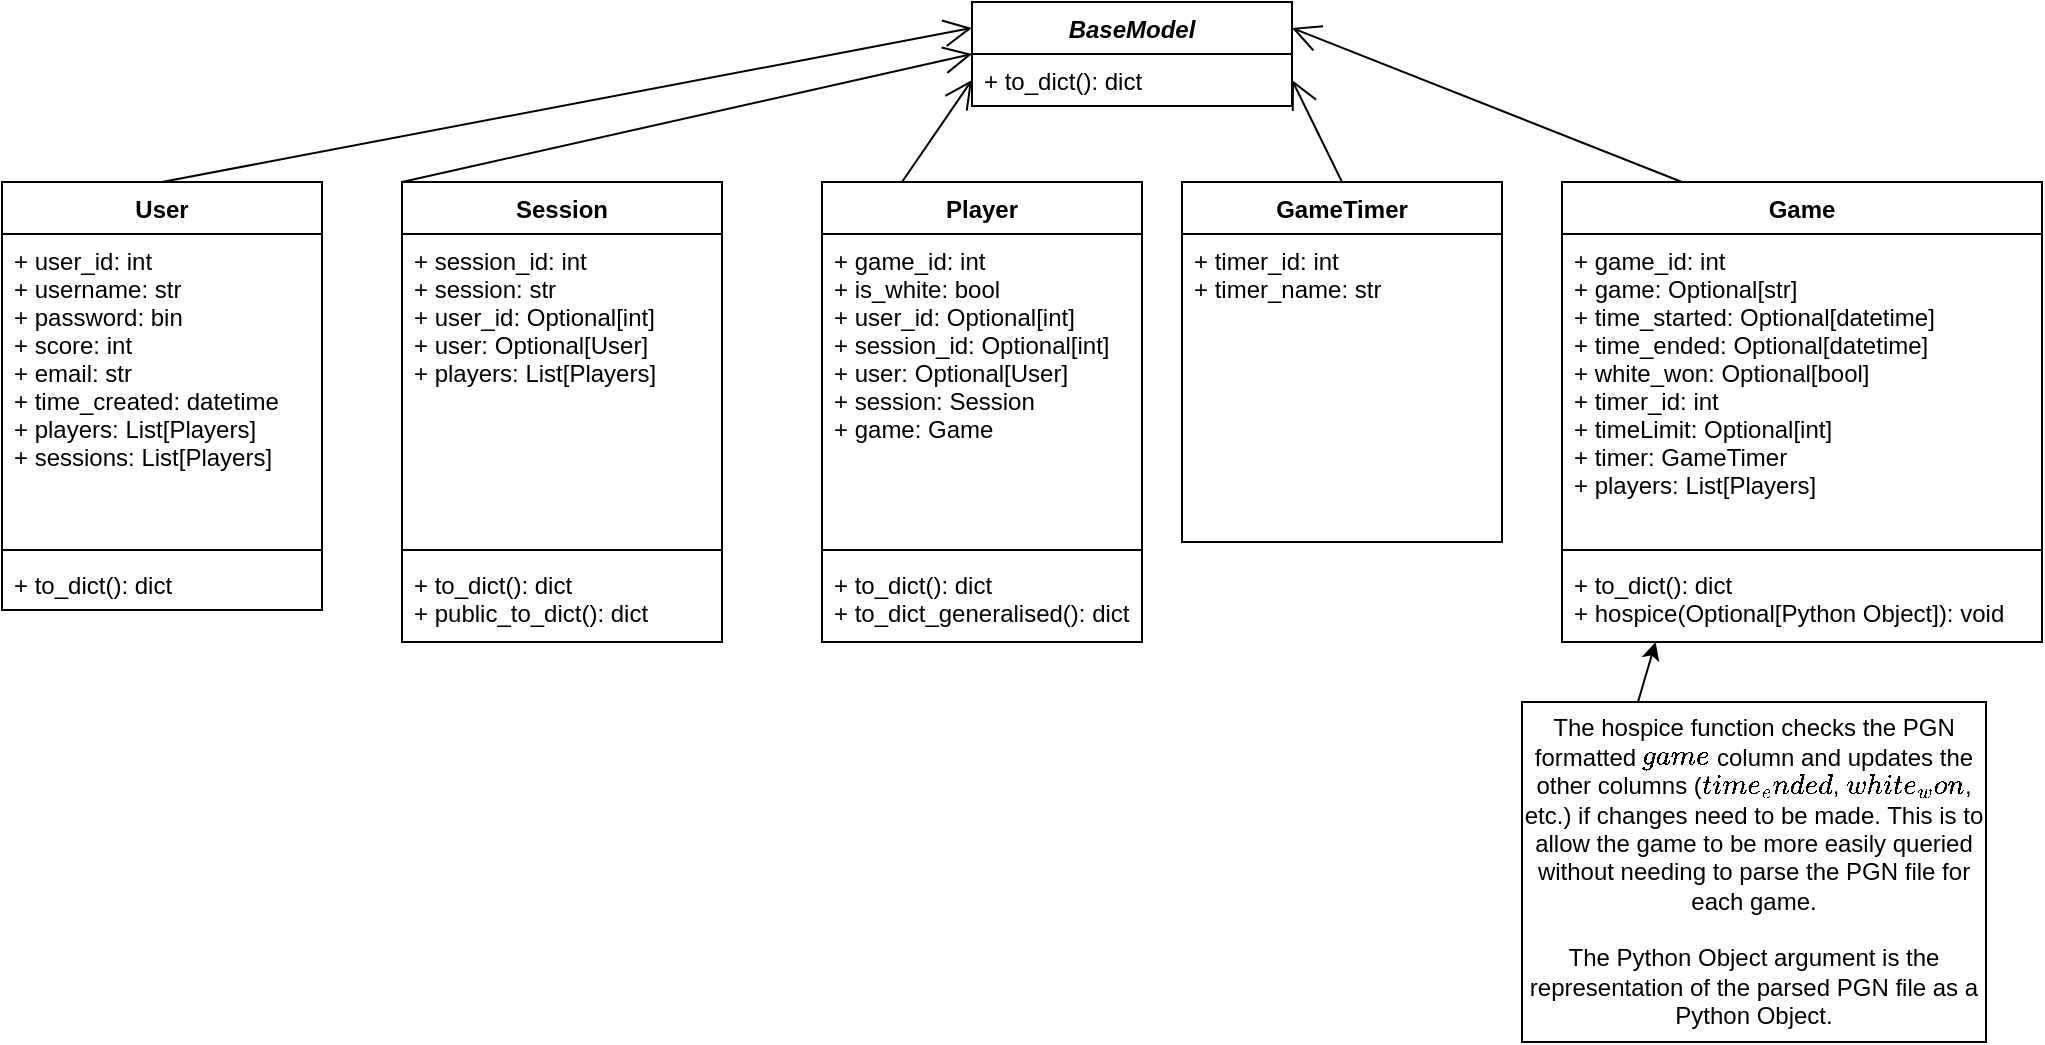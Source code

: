 <mxfile>
    <diagram id="V8mR53ucPUI2j8fdJnKs" name="Page-1">
        <mxGraphModel dx="1027" dy="468" grid="1" gridSize="10" guides="1" tooltips="1" connect="1" arrows="1" fold="1" page="1" pageScale="1" pageWidth="1169" pageHeight="827" math="0" shadow="0">
            <root>
                <mxCell id="0"/>
                <mxCell id="1" parent="0"/>
                <mxCell id="2" value="BaseModel" style="swimlane;fontStyle=3;align=center;verticalAlign=top;childLayout=stackLayout;horizontal=1;startSize=26;horizontalStack=0;resizeParent=1;resizeParentMax=0;resizeLast=0;collapsible=1;marginBottom=0;" parent="1" vertex="1">
                    <mxGeometry x="505" y="40" width="160" height="52" as="geometry"/>
                </mxCell>
                <mxCell id="5" value="+ to_dict(): dict" style="text;strokeColor=none;fillColor=none;align=left;verticalAlign=top;spacingLeft=4;spacingRight=4;overflow=hidden;rotatable=0;points=[[0,0.5],[1,0.5]];portConstraint=eastwest;" parent="2" vertex="1">
                    <mxGeometry y="26" width="160" height="26" as="geometry"/>
                </mxCell>
                <mxCell id="6" value="" style="endArrow=open;endFill=1;endSize=12;html=1;entryX=0;entryY=0.25;entryDx=0;entryDy=0;exitX=0.5;exitY=0;exitDx=0;exitDy=0;" parent="1" source="7" target="2" edge="1">
                    <mxGeometry width="160" relative="1" as="geometry">
                        <mxPoint x="240" y="200" as="sourcePoint"/>
                        <mxPoint x="490" y="350" as="targetPoint"/>
                    </mxGeometry>
                </mxCell>
                <mxCell id="7" value="User" style="swimlane;fontStyle=1;align=center;verticalAlign=top;childLayout=stackLayout;horizontal=1;startSize=26;horizontalStack=0;resizeParent=1;resizeParentMax=0;resizeLast=0;collapsible=1;marginBottom=0;" parent="1" vertex="1">
                    <mxGeometry x="20" y="130" width="160" height="214" as="geometry"/>
                </mxCell>
                <mxCell id="8" value="+ user_id: int&#10;+ username: str&#10;+ password: bin&#10;+ score: int&#10;+ email: str&#10;+ time_created: datetime&#10;+ players: List[Players]&#10;+ sessions: List[Players]" style="text;strokeColor=none;fillColor=none;align=left;verticalAlign=top;spacingLeft=4;spacingRight=4;overflow=hidden;rotatable=0;points=[[0,0.5],[1,0.5]];portConstraint=eastwest;" parent="7" vertex="1">
                    <mxGeometry y="26" width="160" height="154" as="geometry"/>
                </mxCell>
                <mxCell id="9" value="" style="line;strokeWidth=1;fillColor=none;align=left;verticalAlign=middle;spacingTop=-1;spacingLeft=3;spacingRight=3;rotatable=0;labelPosition=right;points=[];portConstraint=eastwest;" parent="7" vertex="1">
                    <mxGeometry y="180" width="160" height="8" as="geometry"/>
                </mxCell>
                <mxCell id="10" value="+ to_dict(): dict" style="text;strokeColor=none;fillColor=none;align=left;verticalAlign=top;spacingLeft=4;spacingRight=4;overflow=hidden;rotatable=0;points=[[0,0.5],[1,0.5]];portConstraint=eastwest;" parent="7" vertex="1">
                    <mxGeometry y="188" width="160" height="26" as="geometry"/>
                </mxCell>
                <mxCell id="13" value="Session" style="swimlane;fontStyle=1;align=center;verticalAlign=top;childLayout=stackLayout;horizontal=1;startSize=26;horizontalStack=0;resizeParent=1;resizeParentMax=0;resizeLast=0;collapsible=1;marginBottom=0;" parent="1" vertex="1">
                    <mxGeometry x="220" y="130" width="160" height="230" as="geometry"/>
                </mxCell>
                <mxCell id="14" value="+ session_id: int&#10;+ session: str&#10;+ user_id: Optional[int]&#10;+ user: Optional[User]&#10;+ players: List[Players]" style="text;strokeColor=none;fillColor=none;align=left;verticalAlign=top;spacingLeft=4;spacingRight=4;overflow=hidden;rotatable=0;points=[[0,0.5],[1,0.5]];portConstraint=eastwest;" parent="13" vertex="1">
                    <mxGeometry y="26" width="160" height="154" as="geometry"/>
                </mxCell>
                <mxCell id="15" value="" style="line;strokeWidth=1;fillColor=none;align=left;verticalAlign=middle;spacingTop=-1;spacingLeft=3;spacingRight=3;rotatable=0;labelPosition=right;points=[];portConstraint=eastwest;" parent="13" vertex="1">
                    <mxGeometry y="180" width="160" height="8" as="geometry"/>
                </mxCell>
                <mxCell id="16" value="+ to_dict(): dict&#10;+ public_to_dict(): dict" style="text;strokeColor=none;fillColor=none;align=left;verticalAlign=top;spacingLeft=4;spacingRight=4;overflow=hidden;rotatable=0;points=[[0,0.5],[1,0.5]];portConstraint=eastwest;" parent="13" vertex="1">
                    <mxGeometry y="188" width="160" height="42" as="geometry"/>
                </mxCell>
                <mxCell id="17" value="" style="endArrow=open;endFill=1;endSize=12;html=1;entryX=0;entryY=0.5;entryDx=0;entryDy=0;exitX=0;exitY=0;exitDx=0;exitDy=0;" parent="1" source="13" target="2" edge="1">
                    <mxGeometry width="160" relative="1" as="geometry">
                        <mxPoint x="110" y="140" as="sourcePoint"/>
                        <mxPoint x="320" y="63" as="targetPoint"/>
                    </mxGeometry>
                </mxCell>
                <mxCell id="18" value="Player" style="swimlane;fontStyle=1;align=center;verticalAlign=top;childLayout=stackLayout;horizontal=1;startSize=26;horizontalStack=0;resizeParent=1;resizeParentMax=0;resizeLast=0;collapsible=1;marginBottom=0;" parent="1" vertex="1">
                    <mxGeometry x="430" y="130" width="160" height="230" as="geometry"/>
                </mxCell>
                <mxCell id="19" value="+ game_id: int&#10;+ is_white: bool&#10;+ user_id: Optional[int]&#10;+ session_id: Optional[int]&#10;+ user: Optional[User]&#10;+ session: Session&#10;+ game: Game" style="text;strokeColor=none;fillColor=none;align=left;verticalAlign=top;spacingLeft=4;spacingRight=4;overflow=hidden;rotatable=0;points=[[0,0.5],[1,0.5]];portConstraint=eastwest;" parent="18" vertex="1">
                    <mxGeometry y="26" width="160" height="154" as="geometry"/>
                </mxCell>
                <mxCell id="20" value="" style="line;strokeWidth=1;fillColor=none;align=left;verticalAlign=middle;spacingTop=-1;spacingLeft=3;spacingRight=3;rotatable=0;labelPosition=right;points=[];portConstraint=eastwest;" parent="18" vertex="1">
                    <mxGeometry y="180" width="160" height="8" as="geometry"/>
                </mxCell>
                <mxCell id="21" value="+ to_dict(): dict&#10;+ to_dict_generalised(): dict" style="text;strokeColor=none;fillColor=none;align=left;verticalAlign=top;spacingLeft=4;spacingRight=4;overflow=hidden;rotatable=0;points=[[0,0.5],[1,0.5]];portConstraint=eastwest;" parent="18" vertex="1">
                    <mxGeometry y="188" width="160" height="42" as="geometry"/>
                </mxCell>
                <mxCell id="22" value="" style="endArrow=open;endFill=1;endSize=12;html=1;entryX=0;entryY=0.5;entryDx=0;entryDy=0;exitX=0.25;exitY=0;exitDx=0;exitDy=0;" parent="1" source="18" target="5" edge="1">
                    <mxGeometry width="160" relative="1" as="geometry">
                        <mxPoint x="230" y="140" as="sourcePoint"/>
                        <mxPoint x="515" y="76" as="targetPoint"/>
                    </mxGeometry>
                </mxCell>
                <mxCell id="23" value="GameTimer" style="swimlane;fontStyle=1;align=center;verticalAlign=top;childLayout=stackLayout;horizontal=1;startSize=26;horizontalStack=0;resizeParent=1;resizeParentMax=0;resizeLast=0;collapsible=1;marginBottom=0;" parent="1" vertex="1">
                    <mxGeometry x="610" y="130" width="160" height="180" as="geometry"/>
                </mxCell>
                <mxCell id="24" value="+ timer_id: int&#10;+ timer_name: str" style="text;strokeColor=none;fillColor=none;align=left;verticalAlign=top;spacingLeft=4;spacingRight=4;overflow=hidden;rotatable=0;points=[[0,0.5],[1,0.5]];portConstraint=eastwest;" parent="23" vertex="1">
                    <mxGeometry y="26" width="160" height="154" as="geometry"/>
                </mxCell>
                <mxCell id="27" value="" style="endArrow=open;endFill=1;endSize=12;html=1;entryX=1;entryY=0.5;entryDx=0;entryDy=0;exitX=0.5;exitY=0;exitDx=0;exitDy=0;" parent="1" source="23" target="5" edge="1">
                    <mxGeometry width="160" relative="1" as="geometry">
                        <mxPoint x="480" y="140" as="sourcePoint"/>
                        <mxPoint x="515" y="89" as="targetPoint"/>
                    </mxGeometry>
                </mxCell>
                <mxCell id="28" value="Game" style="swimlane;fontStyle=1;align=center;verticalAlign=top;childLayout=stackLayout;horizontal=1;startSize=26;horizontalStack=0;resizeParent=1;resizeParentMax=0;resizeLast=0;collapsible=1;marginBottom=0;" parent="1" vertex="1">
                    <mxGeometry x="800" y="130" width="240" height="230" as="geometry"/>
                </mxCell>
                <mxCell id="29" value="+ game_id: int&#10;+ game: Optional[str]&#10;+ time_started: Optional[datetime]&#10;+ time_ended: Optional[datetime]&#10;+ white_won: Optional[bool]&#10;+ timer_id: int&#10;+ timeLimit: Optional[int]&#10;+ timer: GameTimer&#10;+ players: List[Players]" style="text;strokeColor=none;fillColor=none;align=left;verticalAlign=top;spacingLeft=4;spacingRight=4;overflow=hidden;rotatable=0;points=[[0,0.5],[1,0.5]];portConstraint=eastwest;" parent="28" vertex="1">
                    <mxGeometry y="26" width="240" height="154" as="geometry"/>
                </mxCell>
                <mxCell id="30" value="" style="line;strokeWidth=1;fillColor=none;align=left;verticalAlign=middle;spacingTop=-1;spacingLeft=3;spacingRight=3;rotatable=0;labelPosition=right;points=[];portConstraint=eastwest;" parent="28" vertex="1">
                    <mxGeometry y="180" width="240" height="8" as="geometry"/>
                </mxCell>
                <mxCell id="31" value="+ to_dict(): dict&#10;+ hospice(Optional[Python Object]): void" style="text;strokeColor=none;fillColor=none;align=left;verticalAlign=top;spacingLeft=4;spacingRight=4;overflow=hidden;rotatable=0;points=[[0,0.5],[1,0.5]];portConstraint=eastwest;" parent="28" vertex="1">
                    <mxGeometry y="188" width="240" height="42" as="geometry"/>
                </mxCell>
                <mxCell id="32" value="" style="endArrow=open;endFill=1;endSize=12;html=1;entryX=1;entryY=0.25;entryDx=0;entryDy=0;exitX=0.25;exitY=0;exitDx=0;exitDy=0;" parent="1" source="28" target="2" edge="1">
                    <mxGeometry width="160" relative="1" as="geometry">
                        <mxPoint x="700" y="140" as="sourcePoint"/>
                        <mxPoint x="675" y="89" as="targetPoint"/>
                    </mxGeometry>
                </mxCell>
                <mxCell id="33" value="" style="endArrow=classic;html=1;entryX=0.195;entryY=1;entryDx=0;entryDy=0;entryPerimeter=0;exitX=0.25;exitY=0;exitDx=0;exitDy=0;" edge="1" parent="1" source="34" target="31">
                    <mxGeometry width="50" height="50" relative="1" as="geometry">
                        <mxPoint x="770" y="339" as="sourcePoint"/>
                        <mxPoint x="550" y="220" as="targetPoint"/>
                    </mxGeometry>
                </mxCell>
                <mxCell id="34" value="The hospice function checks the PGN formatted `game` column and updates the other columns (`time_ended`, `white_won`, etc.) if changes need to be made. This is to allow the game to be more easily queried without needing to parse the PGN file for each game.&lt;br&gt;&lt;br&gt;The Python Object argument is the representation of the parsed PGN file as a Python Object." style="rounded=0;whiteSpace=wrap;html=1;" vertex="1" parent="1">
                    <mxGeometry x="780" y="390" width="232" height="170" as="geometry"/>
                </mxCell>
            </root>
        </mxGraphModel>
    </diagram>
</mxfile>